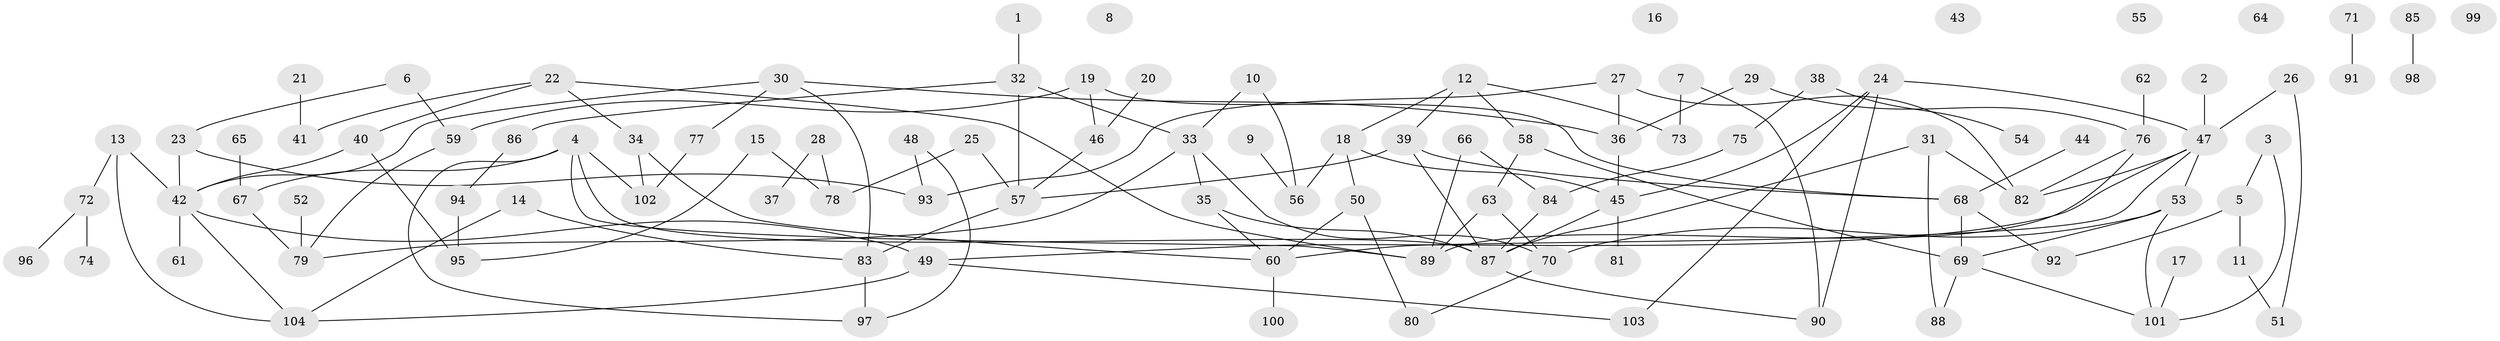 // Generated by graph-tools (version 1.1) at 2025/25/03/09/25 03:25:21]
// undirected, 104 vertices, 136 edges
graph export_dot {
graph [start="1"]
  node [color=gray90,style=filled];
  1;
  2;
  3;
  4;
  5;
  6;
  7;
  8;
  9;
  10;
  11;
  12;
  13;
  14;
  15;
  16;
  17;
  18;
  19;
  20;
  21;
  22;
  23;
  24;
  25;
  26;
  27;
  28;
  29;
  30;
  31;
  32;
  33;
  34;
  35;
  36;
  37;
  38;
  39;
  40;
  41;
  42;
  43;
  44;
  45;
  46;
  47;
  48;
  49;
  50;
  51;
  52;
  53;
  54;
  55;
  56;
  57;
  58;
  59;
  60;
  61;
  62;
  63;
  64;
  65;
  66;
  67;
  68;
  69;
  70;
  71;
  72;
  73;
  74;
  75;
  76;
  77;
  78;
  79;
  80;
  81;
  82;
  83;
  84;
  85;
  86;
  87;
  88;
  89;
  90;
  91;
  92;
  93;
  94;
  95;
  96;
  97;
  98;
  99;
  100;
  101;
  102;
  103;
  104;
  1 -- 32;
  2 -- 47;
  3 -- 5;
  3 -- 101;
  4 -- 67;
  4 -- 87;
  4 -- 89;
  4 -- 97;
  4 -- 102;
  5 -- 11;
  5 -- 92;
  6 -- 23;
  6 -- 59;
  7 -- 73;
  7 -- 90;
  9 -- 56;
  10 -- 33;
  10 -- 56;
  11 -- 51;
  12 -- 18;
  12 -- 39;
  12 -- 58;
  12 -- 73;
  13 -- 42;
  13 -- 72;
  13 -- 104;
  14 -- 83;
  14 -- 104;
  15 -- 78;
  15 -- 95;
  17 -- 101;
  18 -- 45;
  18 -- 50;
  18 -- 56;
  19 -- 46;
  19 -- 59;
  19 -- 68;
  20 -- 46;
  21 -- 41;
  22 -- 34;
  22 -- 40;
  22 -- 41;
  22 -- 89;
  23 -- 42;
  23 -- 93;
  24 -- 45;
  24 -- 47;
  24 -- 90;
  24 -- 103;
  25 -- 57;
  25 -- 78;
  26 -- 47;
  26 -- 51;
  27 -- 36;
  27 -- 82;
  27 -- 93;
  28 -- 37;
  28 -- 78;
  29 -- 36;
  29 -- 76;
  30 -- 36;
  30 -- 42;
  30 -- 77;
  30 -- 83;
  31 -- 82;
  31 -- 87;
  31 -- 88;
  32 -- 33;
  32 -- 57;
  32 -- 86;
  33 -- 35;
  33 -- 70;
  33 -- 79;
  34 -- 60;
  34 -- 102;
  35 -- 60;
  35 -- 87;
  36 -- 45;
  38 -- 54;
  38 -- 75;
  39 -- 57;
  39 -- 68;
  39 -- 87;
  40 -- 42;
  40 -- 95;
  42 -- 49;
  42 -- 61;
  42 -- 104;
  44 -- 68;
  45 -- 81;
  45 -- 87;
  46 -- 57;
  47 -- 49;
  47 -- 53;
  47 -- 60;
  47 -- 82;
  48 -- 93;
  48 -- 97;
  49 -- 103;
  49 -- 104;
  50 -- 60;
  50 -- 80;
  52 -- 79;
  53 -- 69;
  53 -- 70;
  53 -- 101;
  57 -- 83;
  58 -- 63;
  58 -- 69;
  59 -- 79;
  60 -- 100;
  62 -- 76;
  63 -- 70;
  63 -- 89;
  65 -- 67;
  66 -- 84;
  66 -- 89;
  67 -- 79;
  68 -- 69;
  68 -- 92;
  69 -- 88;
  69 -- 101;
  70 -- 80;
  71 -- 91;
  72 -- 74;
  72 -- 96;
  75 -- 84;
  76 -- 82;
  76 -- 89;
  77 -- 102;
  83 -- 97;
  84 -- 87;
  85 -- 98;
  86 -- 94;
  87 -- 90;
  94 -- 95;
}
